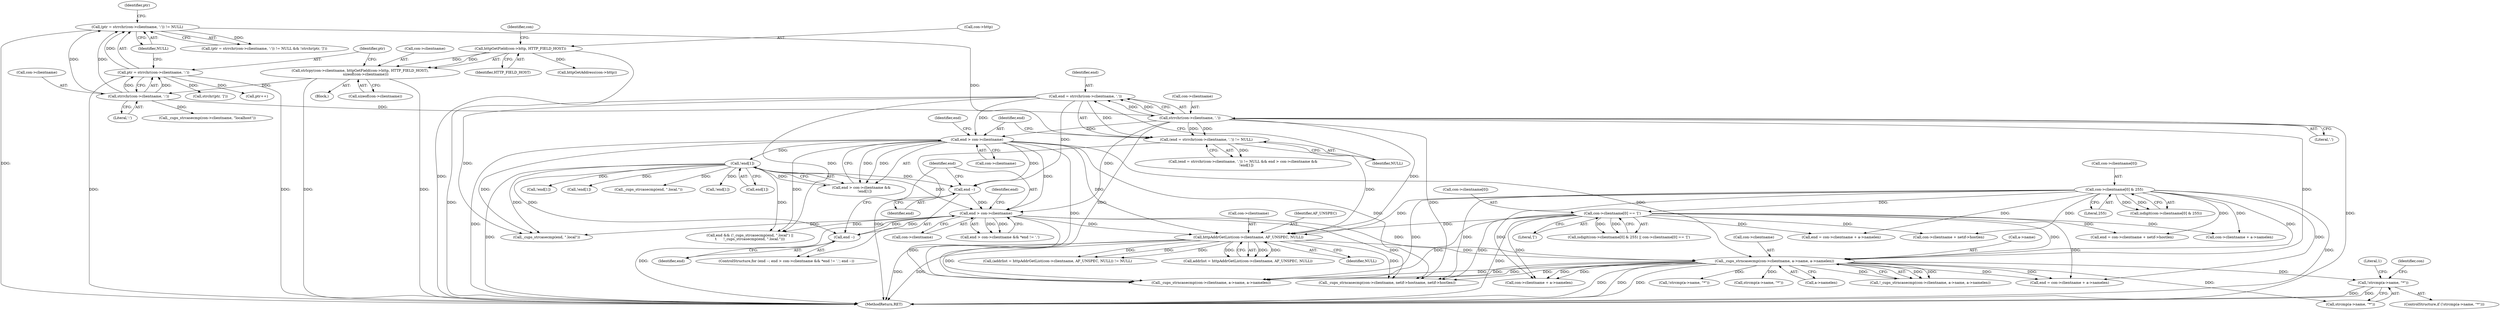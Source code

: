 digraph "0_cups_afa80cb2b457bf8d64f775bed307588610476c41@API" {
"1000313" [label="(Call,!strcmp(a->name, \"*\"))"];
"1000323" [label="(Call,_cups_strncasecmp(con->clientname, a->name, a->namelen))"];
"1000285" [label="(Call,httpAddrGetList(con->clientname, AF_UNSPEC, NULL))"];
"1000223" [label="(Call,end > con->clientname)"];
"1000214" [label="(Call,end = strrchr(con->clientname, '.'))"];
"1000216" [label="(Call,strrchr(con->clientname, '.'))"];
"1000146" [label="(Call,strrchr(con->clientname, ':'))"];
"1000128" [label="(Call,strlcpy(con->clientname, httpGetField(con->http, HTTP_FIELD_HOST),\n          sizeof(con->clientname)))"];
"1000132" [label="(Call,httpGetField(con->http, HTTP_FIELD_HOST))"];
"1000237" [label="(Call,end > con->clientname)"];
"1000234" [label="(Call,end --)"];
"1000228" [label="(Call,!end[1])"];
"1000246" [label="(Call,end --)"];
"1000265" [label="(Call,con->clientname[0] & 255)"];
"1000272" [label="(Call,con->clientname[0] == '[')"];
"1000213" [label="(Call,(end = strrchr(con->clientname, '.')) != NULL)"];
"1000143" [label="(Call,(ptr = strrchr(con->clientname, ':')) != NULL)"];
"1000144" [label="(Call,ptr = strrchr(con->clientname, ':'))"];
"1000142" [label="(Call,(ptr = strrchr(con->clientname, ':')) != NULL && !strchr(ptr, ']'))"];
"1000217" [label="(Call,con->clientname)"];
"1000320" [label="(Literal,1)"];
"1000334" [label="(Call,end = con->clientname + a->namelen)"];
"1000186" [label="(Call,_cups_strcasecmp(con->clientname, \"localhost\"))"];
"1000272" [label="(Call,con->clientname[0] == '[')"];
"1000290" [label="(Identifier,NULL)"];
"1000385" [label="(Call,_cups_strncasecmp(con->clientname, a->name, a->namelen))"];
"1000273" [label="(Call,con->clientname[0])"];
"1000375" [label="(Call,!strcmp(a->name, \"*\"))"];
"1000147" [label="(Call,con->clientname)"];
"1000154" [label="(Identifier,ptr)"];
"1000336" [label="(Call,con->clientname + a->namelen)"];
"1000451" [label="(Call,con->clientname + netif->hostlen)"];
"1000253" [label="(Call,_cups_strcasecmp(end, \".local\"))"];
"1000236" [label="(Call,end > con->clientname && *end != '.')"];
"1000139" [label="(Identifier,con)"];
"1000225" [label="(Call,con->clientname)"];
"1000323" [label="(Call,_cups_strncasecmp(con->clientname, a->name, a->namelen))"];
"1000476" [label="(MethodReturn,RET)"];
"1000353" [label="(Call,!end[1])"];
"1000285" [label="(Call,httpAddrGetList(con->clientname, AF_UNSPEC, NULL))"];
"1000153" [label="(Call,strchr(ptr, ']'))"];
"1000150" [label="(Literal,':')"];
"1000238" [label="(Identifier,end)"];
"1000222" [label="(Call,end > con->clientname &&\n      !end[1])"];
"1000221" [label="(Identifier,NULL)"];
"1000146" [label="(Call,strrchr(con->clientname, ':'))"];
"1000376" [label="(Call,strcmp(a->name, \"*\"))"];
"1000129" [label="(Call,con->clientname)"];
"1000415" [label="(Call,!end[1])"];
"1000314" [label="(Call,strcmp(a->name, \"*\"))"];
"1000128" [label="(Call,strlcpy(con->clientname, httpGetField(con->http, HTTP_FIELD_HOST),\n          sizeof(con->clientname)))"];
"1000234" [label="(Call,end --)"];
"1000249" [label="(Call,end && (!_cups_strcasecmp(end, \".local\") ||\n\t      !_cups_strcasecmp(end, \".local.\")))"];
"1000330" [label="(Call,a->namelen)"];
"1000325" [label="(Identifier,con)"];
"1000327" [label="(Call,a->name)"];
"1000322" [label="(Call,!_cups_strncasecmp(con->clientname, a->name, a->namelen))"];
"1000233" [label="(ControlStructure,for (end --; end > con->clientname && *end != '.'; end --))"];
"1000237" [label="(Call,end > con->clientname)"];
"1000159" [label="(Call,ptr++)"];
"1000257" [label="(Call,_cups_strcasecmp(end, \".local.\"))"];
"1000265" [label="(Call,con->clientname[0] & 255)"];
"1000145" [label="(Identifier,ptr)"];
"1000235" [label="(Identifier,end)"];
"1000244" [label="(Identifier,end)"];
"1000449" [label="(Call,end = con->clientname + netif->hostlen)"];
"1000137" [label="(Call,sizeof(con->clientname))"];
"1000215" [label="(Identifier,end)"];
"1000286" [label="(Call,con->clientname)"];
"1000230" [label="(Identifier,end)"];
"1000468" [label="(Call,!end[1])"];
"1000214" [label="(Call,end = strrchr(con->clientname, '.'))"];
"1000312" [label="(ControlStructure,if (!strcmp(a->name, \"*\")))"];
"1000282" [label="(Call,(addrlist = httpAddrGetList(con->clientname, AF_UNSPEC, NULL)) != NULL)"];
"1000220" [label="(Literal,'.')"];
"1000228" [label="(Call,!end[1])"];
"1000246" [label="(Call,end --)"];
"1000438" [label="(Call,_cups_strncasecmp(con->clientname, netif->hostname, netif->hostlen))"];
"1000229" [label="(Call,end[1])"];
"1000278" [label="(Literal,'[')"];
"1000216" [label="(Call,strrchr(con->clientname, '.'))"];
"1000224" [label="(Identifier,end)"];
"1000271" [label="(Literal,255)"];
"1000398" [label="(Call,con->clientname + a->namelen)"];
"1000239" [label="(Call,con->clientname)"];
"1000178" [label="(Call,httpGetAddress(con->http))"];
"1000213" [label="(Call,(end = strrchr(con->clientname, '.')) != NULL)"];
"1000313" [label="(Call,!strcmp(a->name, \"*\"))"];
"1000324" [label="(Call,con->clientname)"];
"1000151" [label="(Identifier,NULL)"];
"1000144" [label="(Call,ptr = strrchr(con->clientname, ':'))"];
"1000143" [label="(Call,(ptr = strrchr(con->clientname, ':')) != NULL)"];
"1000289" [label="(Identifier,AF_UNSPEC)"];
"1000264" [label="(Call,isdigit(con->clientname[0] & 255))"];
"1000396" [label="(Call,end = con->clientname + a->namelen)"];
"1000132" [label="(Call,httpGetField(con->http, HTTP_FIELD_HOST))"];
"1000212" [label="(Call,(end = strrchr(con->clientname, '.')) != NULL && end > con->clientname &&\n      !end[1])"];
"1000247" [label="(Identifier,end)"];
"1000283" [label="(Call,addrlist = httpAddrGetList(con->clientname, AF_UNSPEC, NULL))"];
"1000266" [label="(Call,con->clientname[0])"];
"1000123" [label="(Block,)"];
"1000133" [label="(Call,con->http)"];
"1000263" [label="(Call,isdigit(con->clientname[0] & 255) || con->clientname[0] == '[')"];
"1000223" [label="(Call,end > con->clientname)"];
"1000136" [label="(Identifier,HTTP_FIELD_HOST)"];
"1000313" -> "1000312"  [label="AST: "];
"1000313" -> "1000314"  [label="CFG: "];
"1000314" -> "1000313"  [label="AST: "];
"1000320" -> "1000313"  [label="CFG: "];
"1000325" -> "1000313"  [label="CFG: "];
"1000313" -> "1000476"  [label="DDG: "];
"1000313" -> "1000476"  [label="DDG: "];
"1000323" -> "1000313"  [label="DDG: "];
"1000323" -> "1000322"  [label="AST: "];
"1000323" -> "1000330"  [label="CFG: "];
"1000324" -> "1000323"  [label="AST: "];
"1000327" -> "1000323"  [label="AST: "];
"1000330" -> "1000323"  [label="AST: "];
"1000322" -> "1000323"  [label="CFG: "];
"1000323" -> "1000476"  [label="DDG: "];
"1000323" -> "1000476"  [label="DDG: "];
"1000323" -> "1000476"  [label="DDG: "];
"1000323" -> "1000314"  [label="DDG: "];
"1000323" -> "1000322"  [label="DDG: "];
"1000323" -> "1000322"  [label="DDG: "];
"1000323" -> "1000322"  [label="DDG: "];
"1000285" -> "1000323"  [label="DDG: "];
"1000223" -> "1000323"  [label="DDG: "];
"1000237" -> "1000323"  [label="DDG: "];
"1000216" -> "1000323"  [label="DDG: "];
"1000265" -> "1000323"  [label="DDG: "];
"1000272" -> "1000323"  [label="DDG: "];
"1000323" -> "1000334"  [label="DDG: "];
"1000323" -> "1000334"  [label="DDG: "];
"1000323" -> "1000336"  [label="DDG: "];
"1000323" -> "1000336"  [label="DDG: "];
"1000323" -> "1000375"  [label="DDG: "];
"1000323" -> "1000376"  [label="DDG: "];
"1000323" -> "1000385"  [label="DDG: "];
"1000323" -> "1000385"  [label="DDG: "];
"1000323" -> "1000385"  [label="DDG: "];
"1000323" -> "1000438"  [label="DDG: "];
"1000285" -> "1000283"  [label="AST: "];
"1000285" -> "1000290"  [label="CFG: "];
"1000286" -> "1000285"  [label="AST: "];
"1000289" -> "1000285"  [label="AST: "];
"1000290" -> "1000285"  [label="AST: "];
"1000283" -> "1000285"  [label="CFG: "];
"1000285" -> "1000476"  [label="DDG: "];
"1000285" -> "1000476"  [label="DDG: "];
"1000285" -> "1000282"  [label="DDG: "];
"1000285" -> "1000282"  [label="DDG: "];
"1000285" -> "1000282"  [label="DDG: "];
"1000285" -> "1000283"  [label="DDG: "];
"1000285" -> "1000283"  [label="DDG: "];
"1000285" -> "1000283"  [label="DDG: "];
"1000223" -> "1000285"  [label="DDG: "];
"1000237" -> "1000285"  [label="DDG: "];
"1000216" -> "1000285"  [label="DDG: "];
"1000265" -> "1000285"  [label="DDG: "];
"1000272" -> "1000285"  [label="DDG: "];
"1000213" -> "1000285"  [label="DDG: "];
"1000285" -> "1000385"  [label="DDG: "];
"1000285" -> "1000438"  [label="DDG: "];
"1000223" -> "1000222"  [label="AST: "];
"1000223" -> "1000225"  [label="CFG: "];
"1000224" -> "1000223"  [label="AST: "];
"1000225" -> "1000223"  [label="AST: "];
"1000230" -> "1000223"  [label="CFG: "];
"1000222" -> "1000223"  [label="CFG: "];
"1000223" -> "1000476"  [label="DDG: "];
"1000223" -> "1000222"  [label="DDG: "];
"1000223" -> "1000222"  [label="DDG: "];
"1000214" -> "1000223"  [label="DDG: "];
"1000216" -> "1000223"  [label="DDG: "];
"1000223" -> "1000228"  [label="DDG: "];
"1000223" -> "1000234"  [label="DDG: "];
"1000223" -> "1000237"  [label="DDG: "];
"1000223" -> "1000249"  [label="DDG: "];
"1000223" -> "1000253"  [label="DDG: "];
"1000223" -> "1000385"  [label="DDG: "];
"1000223" -> "1000438"  [label="DDG: "];
"1000214" -> "1000213"  [label="AST: "];
"1000214" -> "1000216"  [label="CFG: "];
"1000215" -> "1000214"  [label="AST: "];
"1000216" -> "1000214"  [label="AST: "];
"1000221" -> "1000214"  [label="CFG: "];
"1000214" -> "1000476"  [label="DDG: "];
"1000214" -> "1000213"  [label="DDG: "];
"1000216" -> "1000214"  [label="DDG: "];
"1000216" -> "1000214"  [label="DDG: "];
"1000214" -> "1000234"  [label="DDG: "];
"1000214" -> "1000249"  [label="DDG: "];
"1000214" -> "1000253"  [label="DDG: "];
"1000216" -> "1000220"  [label="CFG: "];
"1000217" -> "1000216"  [label="AST: "];
"1000220" -> "1000216"  [label="AST: "];
"1000216" -> "1000476"  [label="DDG: "];
"1000216" -> "1000213"  [label="DDG: "];
"1000216" -> "1000213"  [label="DDG: "];
"1000146" -> "1000216"  [label="DDG: "];
"1000216" -> "1000237"  [label="DDG: "];
"1000216" -> "1000385"  [label="DDG: "];
"1000216" -> "1000438"  [label="DDG: "];
"1000146" -> "1000144"  [label="AST: "];
"1000146" -> "1000150"  [label="CFG: "];
"1000147" -> "1000146"  [label="AST: "];
"1000150" -> "1000146"  [label="AST: "];
"1000144" -> "1000146"  [label="CFG: "];
"1000146" -> "1000143"  [label="DDG: "];
"1000146" -> "1000143"  [label="DDG: "];
"1000146" -> "1000144"  [label="DDG: "];
"1000146" -> "1000144"  [label="DDG: "];
"1000128" -> "1000146"  [label="DDG: "];
"1000146" -> "1000186"  [label="DDG: "];
"1000128" -> "1000123"  [label="AST: "];
"1000128" -> "1000137"  [label="CFG: "];
"1000129" -> "1000128"  [label="AST: "];
"1000132" -> "1000128"  [label="AST: "];
"1000137" -> "1000128"  [label="AST: "];
"1000145" -> "1000128"  [label="CFG: "];
"1000128" -> "1000476"  [label="DDG: "];
"1000128" -> "1000476"  [label="DDG: "];
"1000132" -> "1000128"  [label="DDG: "];
"1000132" -> "1000128"  [label="DDG: "];
"1000132" -> "1000136"  [label="CFG: "];
"1000133" -> "1000132"  [label="AST: "];
"1000136" -> "1000132"  [label="AST: "];
"1000139" -> "1000132"  [label="CFG: "];
"1000132" -> "1000476"  [label="DDG: "];
"1000132" -> "1000178"  [label="DDG: "];
"1000237" -> "1000236"  [label="AST: "];
"1000237" -> "1000239"  [label="CFG: "];
"1000238" -> "1000237"  [label="AST: "];
"1000239" -> "1000237"  [label="AST: "];
"1000244" -> "1000237"  [label="CFG: "];
"1000236" -> "1000237"  [label="CFG: "];
"1000237" -> "1000476"  [label="DDG: "];
"1000237" -> "1000236"  [label="DDG: "];
"1000237" -> "1000236"  [label="DDG: "];
"1000234" -> "1000237"  [label="DDG: "];
"1000228" -> "1000237"  [label="DDG: "];
"1000246" -> "1000237"  [label="DDG: "];
"1000237" -> "1000246"  [label="DDG: "];
"1000237" -> "1000249"  [label="DDG: "];
"1000237" -> "1000253"  [label="DDG: "];
"1000237" -> "1000385"  [label="DDG: "];
"1000237" -> "1000438"  [label="DDG: "];
"1000234" -> "1000233"  [label="AST: "];
"1000234" -> "1000235"  [label="CFG: "];
"1000235" -> "1000234"  [label="AST: "];
"1000238" -> "1000234"  [label="CFG: "];
"1000228" -> "1000234"  [label="DDG: "];
"1000228" -> "1000222"  [label="AST: "];
"1000228" -> "1000229"  [label="CFG: "];
"1000229" -> "1000228"  [label="AST: "];
"1000222" -> "1000228"  [label="CFG: "];
"1000228" -> "1000476"  [label="DDG: "];
"1000228" -> "1000222"  [label="DDG: "];
"1000228" -> "1000246"  [label="DDG: "];
"1000228" -> "1000249"  [label="DDG: "];
"1000228" -> "1000253"  [label="DDG: "];
"1000228" -> "1000257"  [label="DDG: "];
"1000228" -> "1000353"  [label="DDG: "];
"1000228" -> "1000415"  [label="DDG: "];
"1000228" -> "1000468"  [label="DDG: "];
"1000246" -> "1000233"  [label="AST: "];
"1000246" -> "1000247"  [label="CFG: "];
"1000247" -> "1000246"  [label="AST: "];
"1000238" -> "1000246"  [label="CFG: "];
"1000265" -> "1000264"  [label="AST: "];
"1000265" -> "1000271"  [label="CFG: "];
"1000266" -> "1000265"  [label="AST: "];
"1000271" -> "1000265"  [label="AST: "];
"1000264" -> "1000265"  [label="CFG: "];
"1000265" -> "1000476"  [label="DDG: "];
"1000265" -> "1000264"  [label="DDG: "];
"1000265" -> "1000264"  [label="DDG: "];
"1000265" -> "1000272"  [label="DDG: "];
"1000265" -> "1000334"  [label="DDG: "];
"1000265" -> "1000336"  [label="DDG: "];
"1000265" -> "1000385"  [label="DDG: "];
"1000265" -> "1000396"  [label="DDG: "];
"1000265" -> "1000398"  [label="DDG: "];
"1000265" -> "1000438"  [label="DDG: "];
"1000265" -> "1000449"  [label="DDG: "];
"1000265" -> "1000451"  [label="DDG: "];
"1000272" -> "1000263"  [label="AST: "];
"1000272" -> "1000278"  [label="CFG: "];
"1000273" -> "1000272"  [label="AST: "];
"1000278" -> "1000272"  [label="AST: "];
"1000263" -> "1000272"  [label="CFG: "];
"1000272" -> "1000476"  [label="DDG: "];
"1000272" -> "1000263"  [label="DDG: "];
"1000272" -> "1000263"  [label="DDG: "];
"1000272" -> "1000334"  [label="DDG: "];
"1000272" -> "1000336"  [label="DDG: "];
"1000272" -> "1000385"  [label="DDG: "];
"1000272" -> "1000396"  [label="DDG: "];
"1000272" -> "1000398"  [label="DDG: "];
"1000272" -> "1000438"  [label="DDG: "];
"1000272" -> "1000449"  [label="DDG: "];
"1000272" -> "1000451"  [label="DDG: "];
"1000213" -> "1000212"  [label="AST: "];
"1000213" -> "1000221"  [label="CFG: "];
"1000221" -> "1000213"  [label="AST: "];
"1000224" -> "1000213"  [label="CFG: "];
"1000212" -> "1000213"  [label="CFG: "];
"1000213" -> "1000476"  [label="DDG: "];
"1000213" -> "1000212"  [label="DDG: "];
"1000143" -> "1000213"  [label="DDG: "];
"1000143" -> "1000142"  [label="AST: "];
"1000143" -> "1000151"  [label="CFG: "];
"1000144" -> "1000143"  [label="AST: "];
"1000151" -> "1000143"  [label="AST: "];
"1000154" -> "1000143"  [label="CFG: "];
"1000142" -> "1000143"  [label="CFG: "];
"1000143" -> "1000476"  [label="DDG: "];
"1000143" -> "1000142"  [label="DDG: "];
"1000144" -> "1000143"  [label="DDG: "];
"1000145" -> "1000144"  [label="AST: "];
"1000151" -> "1000144"  [label="CFG: "];
"1000144" -> "1000476"  [label="DDG: "];
"1000144" -> "1000476"  [label="DDG: "];
"1000144" -> "1000153"  [label="DDG: "];
"1000144" -> "1000159"  [label="DDG: "];
}
